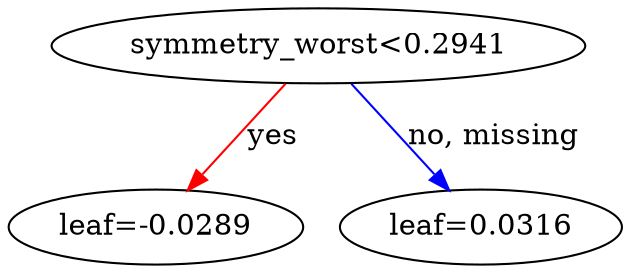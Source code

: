 digraph {
    graph [ rankdir=TB ]
    graph [ rankdir="UD" ]

    0 [ label="symmetry_worst<0.2941" ]
    0 -> 1 [label="yes" color="#FF0000"]
    0 -> 2 [label="no, missing" color="#0000FF"]

    1 [ label="leaf=-0.0289" ]

    2 [ label="leaf=0.0316" ]
}
